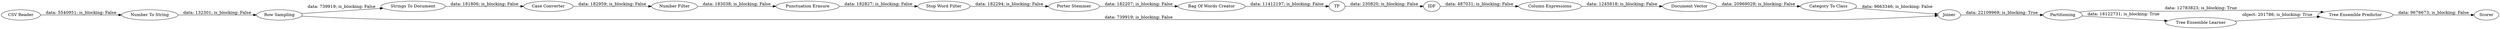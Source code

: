 digraph {
	"-2063186190645472843_3" [label="Number To String"]
	"-2063186190645472843_4" [label="Strings To Document"]
	"-2063186190645472843_2" [label="Row Sampling"]
	"-2063186190645472843_21" [label=Scorer]
	"-2063186190645472843_8" [label="Porter Stemmer"]
	"-2063186190645472843_17" [label=Joiner]
	"-2063186190645472843_19" [label="Tree Ensemble Predictor"]
	"-2063186190645472843_7" [label="Stop Word Filter"]
	"-2063186190645472843_13" [label=IDF]
	"-2063186190645472843_14" [label="Column Expressions"]
	"-2063186190645472843_10" [label="Case Converter"]
	"-2063186190645472843_11" [label="Bag Of Words Creator"]
	"-2063186190645472843_6" [label="Punctuation Erasure"]
	"-2063186190645472843_15" [label="Document Vector"]
	"-2063186190645472843_5" [label="Number Filter"]
	"-2063186190645472843_12" [label=TF]
	"-2063186190645472843_1" [label="CSV Reader"]
	"-2063186190645472843_20" [label=Partitioning]
	"-2063186190645472843_16" [label="Category To Class"]
	"-2063186190645472843_18" [label="Tree Ensemble Learner"]
	"-2063186190645472843_3" -> "-2063186190645472843_2" [label="data: 132301; is_blocking: False"]
	"-2063186190645472843_8" -> "-2063186190645472843_11" [label="data: 182207; is_blocking: False"]
	"-2063186190645472843_20" -> "-2063186190645472843_19" [label="data: 12783823; is_blocking: True"]
	"-2063186190645472843_6" -> "-2063186190645472843_7" [label="data: 182827; is_blocking: False"]
	"-2063186190645472843_2" -> "-2063186190645472843_17" [label="data: 739919; is_blocking: False"]
	"-2063186190645472843_1" -> "-2063186190645472843_3" [label="data: 5540951; is_blocking: False"]
	"-2063186190645472843_14" -> "-2063186190645472843_15" [label="data: 1245818; is_blocking: False"]
	"-2063186190645472843_12" -> "-2063186190645472843_13" [label="data: 230820; is_blocking: False"]
	"-2063186190645472843_20" -> "-2063186190645472843_18" [label="data: 18122731; is_blocking: True"]
	"-2063186190645472843_7" -> "-2063186190645472843_8" [label="data: 182294; is_blocking: False"]
	"-2063186190645472843_13" -> "-2063186190645472843_14" [label="data: 487031; is_blocking: False"]
	"-2063186190645472843_5" -> "-2063186190645472843_6" [label="data: 183038; is_blocking: False"]
	"-2063186190645472843_4" -> "-2063186190645472843_10" [label="data: 181806; is_blocking: False"]
	"-2063186190645472843_16" -> "-2063186190645472843_17" [label="data: 9663346; is_blocking: False"]
	"-2063186190645472843_19" -> "-2063186190645472843_21" [label="data: 9676673; is_blocking: False"]
	"-2063186190645472843_17" -> "-2063186190645472843_20" [label="data: 22109969; is_blocking: True"]
	"-2063186190645472843_18" -> "-2063186190645472843_19" [label="object: 201786; is_blocking: True"]
	"-2063186190645472843_11" -> "-2063186190645472843_12" [label="data: 11412197; is_blocking: False"]
	"-2063186190645472843_15" -> "-2063186190645472843_16" [label="data: 20969029; is_blocking: False"]
	"-2063186190645472843_10" -> "-2063186190645472843_5" [label="data: 182959; is_blocking: False"]
	"-2063186190645472843_2" -> "-2063186190645472843_4" [label="data: 739919; is_blocking: False"]
	rankdir=LR
}
